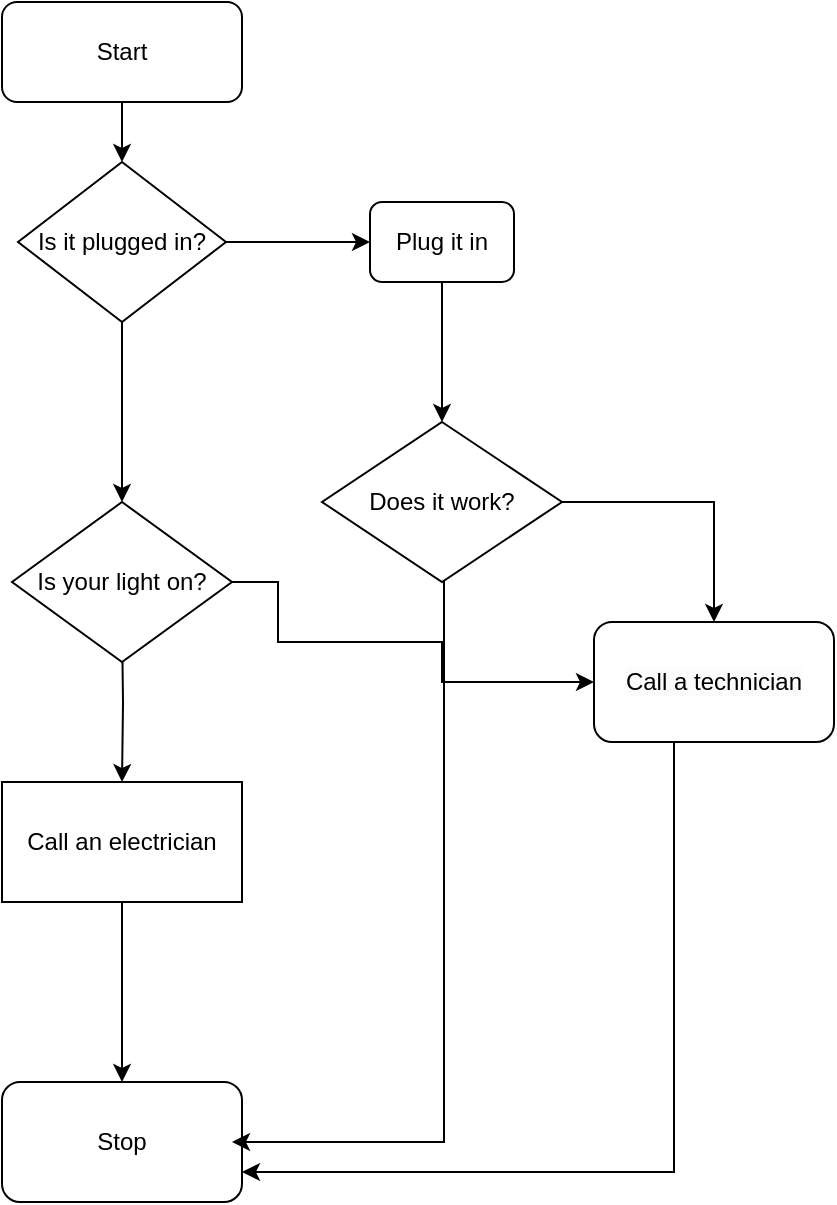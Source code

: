 <mxfile version="22.1.3" type="github">
  <diagram id="C5RBs43oDa-KdzZeNtuy" name="Page-1">
    <mxGraphModel dx="1434" dy="758" grid="1" gridSize="10" guides="1" tooltips="1" connect="1" arrows="1" fold="1" page="1" pageScale="1" pageWidth="827" pageHeight="1169" math="0" shadow="0">
      <root>
        <mxCell id="WIyWlLk6GJQsqaUBKTNV-0" />
        <mxCell id="WIyWlLk6GJQsqaUBKTNV-1" parent="WIyWlLk6GJQsqaUBKTNV-0" />
        <mxCell id="WniCA2Gf39MnclZsc7Ap-8" value="" style="edgeStyle=orthogonalEdgeStyle;rounded=0;orthogonalLoop=1;jettySize=auto;html=1;" edge="1" parent="WIyWlLk6GJQsqaUBKTNV-1" source="WniCA2Gf39MnclZsc7Ap-0" target="WniCA2Gf39MnclZsc7Ap-2">
          <mxGeometry relative="1" as="geometry" />
        </mxCell>
        <mxCell id="WniCA2Gf39MnclZsc7Ap-0" value="Start" style="rounded=1;whiteSpace=wrap;html=1;" vertex="1" parent="WIyWlLk6GJQsqaUBKTNV-1">
          <mxGeometry x="354" width="120" height="50" as="geometry" />
        </mxCell>
        <mxCell id="WniCA2Gf39MnclZsc7Ap-1" value="Stop" style="rounded=1;whiteSpace=wrap;html=1;" vertex="1" parent="WIyWlLk6GJQsqaUBKTNV-1">
          <mxGeometry x="354" y="540" width="120" height="60" as="geometry" />
        </mxCell>
        <mxCell id="WniCA2Gf39MnclZsc7Ap-4" value="" style="edgeStyle=orthogonalEdgeStyle;rounded=0;orthogonalLoop=1;jettySize=auto;html=1;" edge="1" parent="WIyWlLk6GJQsqaUBKTNV-1" source="WniCA2Gf39MnclZsc7Ap-2" target="WniCA2Gf39MnclZsc7Ap-3">
          <mxGeometry relative="1" as="geometry" />
        </mxCell>
        <mxCell id="WniCA2Gf39MnclZsc7Ap-10" value="" style="edgeStyle=orthogonalEdgeStyle;rounded=0;orthogonalLoop=1;jettySize=auto;html=1;" edge="1" parent="WIyWlLk6GJQsqaUBKTNV-1" source="WniCA2Gf39MnclZsc7Ap-2">
          <mxGeometry relative="1" as="geometry">
            <mxPoint x="414" y="250" as="targetPoint" />
          </mxGeometry>
        </mxCell>
        <mxCell id="WniCA2Gf39MnclZsc7Ap-2" value="Is it plugged in?" style="rhombus;whiteSpace=wrap;html=1;" vertex="1" parent="WIyWlLk6GJQsqaUBKTNV-1">
          <mxGeometry x="362" y="80" width="104" height="80" as="geometry" />
        </mxCell>
        <mxCell id="WniCA2Gf39MnclZsc7Ap-15" value="" style="edgeStyle=orthogonalEdgeStyle;rounded=0;orthogonalLoop=1;jettySize=auto;html=1;" edge="1" parent="WIyWlLk6GJQsqaUBKTNV-1" source="WniCA2Gf39MnclZsc7Ap-3">
          <mxGeometry relative="1" as="geometry">
            <mxPoint x="574" y="210" as="targetPoint" />
          </mxGeometry>
        </mxCell>
        <mxCell id="WniCA2Gf39MnclZsc7Ap-3" value="Plug it in" style="rounded=1;whiteSpace=wrap;html=1;" vertex="1" parent="WIyWlLk6GJQsqaUBKTNV-1">
          <mxGeometry x="538" y="100" width="72" height="40" as="geometry" />
        </mxCell>
        <mxCell id="WniCA2Gf39MnclZsc7Ap-12" value="" style="edgeStyle=orthogonalEdgeStyle;rounded=0;orthogonalLoop=1;jettySize=auto;html=1;" edge="1" parent="WIyWlLk6GJQsqaUBKTNV-1" target="WniCA2Gf39MnclZsc7Ap-11">
          <mxGeometry relative="1" as="geometry">
            <mxPoint x="414" y="310" as="sourcePoint" />
          </mxGeometry>
        </mxCell>
        <mxCell id="WniCA2Gf39MnclZsc7Ap-13" value="" style="edgeStyle=orthogonalEdgeStyle;rounded=0;orthogonalLoop=1;jettySize=auto;html=1;" edge="1" parent="WIyWlLk6GJQsqaUBKTNV-1" source="WniCA2Gf39MnclZsc7Ap-11" target="WniCA2Gf39MnclZsc7Ap-1">
          <mxGeometry relative="1" as="geometry" />
        </mxCell>
        <mxCell id="WniCA2Gf39MnclZsc7Ap-11" value="Call an electrician" style="whiteSpace=wrap;html=1;" vertex="1" parent="WIyWlLk6GJQsqaUBKTNV-1">
          <mxGeometry x="354" y="390" width="120" height="60" as="geometry" />
        </mxCell>
        <mxCell id="WniCA2Gf39MnclZsc7Ap-19" value="" style="edgeStyle=orthogonalEdgeStyle;rounded=0;orthogonalLoop=1;jettySize=auto;html=1;" edge="1" parent="WIyWlLk6GJQsqaUBKTNV-1" source="WniCA2Gf39MnclZsc7Ap-23" target="WniCA2Gf39MnclZsc7Ap-18">
          <mxGeometry relative="1" as="geometry">
            <mxPoint x="634" y="240" as="sourcePoint" />
            <Array as="points">
              <mxPoint x="710" y="250" />
            </Array>
          </mxGeometry>
        </mxCell>
        <mxCell id="WniCA2Gf39MnclZsc7Ap-21" value="" style="edgeStyle=orthogonalEdgeStyle;rounded=0;orthogonalLoop=1;jettySize=auto;html=1;entryX=1;entryY=0.5;entryDx=0;entryDy=0;" edge="1" parent="WIyWlLk6GJQsqaUBKTNV-1">
          <mxGeometry relative="1" as="geometry">
            <mxPoint x="575" y="270" as="sourcePoint" />
            <mxPoint x="469" y="570" as="targetPoint" />
            <Array as="points">
              <mxPoint x="575" y="570" />
            </Array>
          </mxGeometry>
        </mxCell>
        <mxCell id="WniCA2Gf39MnclZsc7Ap-26" style="edgeStyle=orthogonalEdgeStyle;rounded=0;orthogonalLoop=1;jettySize=auto;html=1;entryX=1;entryY=0.75;entryDx=0;entryDy=0;" edge="1" parent="WIyWlLk6GJQsqaUBKTNV-1" source="WniCA2Gf39MnclZsc7Ap-18" target="WniCA2Gf39MnclZsc7Ap-1">
          <mxGeometry relative="1" as="geometry">
            <Array as="points">
              <mxPoint x="690" y="585" />
            </Array>
          </mxGeometry>
        </mxCell>
        <mxCell id="WniCA2Gf39MnclZsc7Ap-18" value="&lt;span style=&quot;color: rgb(0, 0, 0); font-family: Helvetica; font-size: 12px; font-style: normal; font-variant-ligatures: normal; font-variant-caps: normal; font-weight: 400; letter-spacing: normal; orphans: 2; text-align: center; text-indent: 0px; text-transform: none; widows: 2; word-spacing: 0px; -webkit-text-stroke-width: 0px; background-color: rgb(251, 251, 251); text-decoration-thickness: initial; text-decoration-style: initial; text-decoration-color: initial; float: none; display: inline !important;&quot;&gt;Call a technician&lt;/span&gt;" style="whiteSpace=wrap;html=1;rounded=1;" vertex="1" parent="WIyWlLk6GJQsqaUBKTNV-1">
          <mxGeometry x="650" y="310" width="120" height="60" as="geometry" />
        </mxCell>
        <mxCell id="WniCA2Gf39MnclZsc7Ap-25" value="" style="edgeStyle=orthogonalEdgeStyle;rounded=0;orthogonalLoop=1;jettySize=auto;html=1;" edge="1" parent="WIyWlLk6GJQsqaUBKTNV-1" source="WniCA2Gf39MnclZsc7Ap-22" target="WniCA2Gf39MnclZsc7Ap-18">
          <mxGeometry relative="1" as="geometry">
            <Array as="points">
              <mxPoint x="492" y="290" />
              <mxPoint x="492" y="320" />
              <mxPoint x="574" y="320" />
              <mxPoint x="574" y="340" />
            </Array>
          </mxGeometry>
        </mxCell>
        <mxCell id="WniCA2Gf39MnclZsc7Ap-22" value="Is your light on?" style="rhombus;whiteSpace=wrap;html=1;" vertex="1" parent="WIyWlLk6GJQsqaUBKTNV-1">
          <mxGeometry x="359" y="250" width="110" height="80" as="geometry" />
        </mxCell>
        <mxCell id="WniCA2Gf39MnclZsc7Ap-23" value="Does it work?" style="rhombus;whiteSpace=wrap;html=1;" vertex="1" parent="WIyWlLk6GJQsqaUBKTNV-1">
          <mxGeometry x="514" y="210" width="120" height="80" as="geometry" />
        </mxCell>
      </root>
    </mxGraphModel>
  </diagram>
</mxfile>
